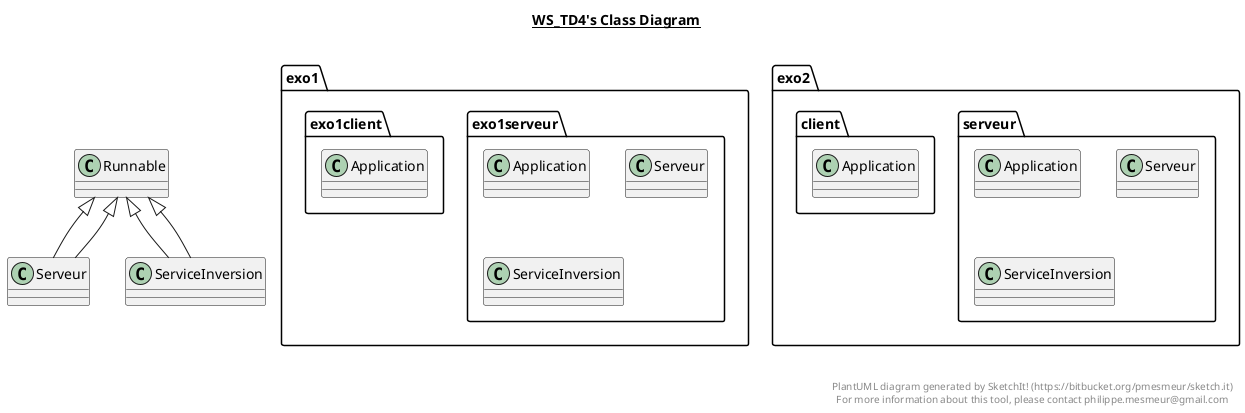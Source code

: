 @startuml

title __WS_TD4's Class Diagram__\n

  package exo1.exo1serveur {
    class Application {
    }
  }
  

  package exo2.serveur {
    class Application {
    }
  }
  

  package exo1.exo1client {
    class Application {
    }
  }
  

  package exo2.client {
    class Application {
    }
  }
  

  package exo2.serveur {
    class Serveur {
    }
  }
  

  package exo1.exo1serveur {
    class Serveur {
    }
  }
  

  package exo2.serveur {
    class ServiceInversion {
    }
  }
  

  package exo1.exo1serveur {
    class ServiceInversion {
    }
  }
  

  Serveur -up-|> Runnable
  Serveur -up-|> Runnable
  ServiceInversion -up-|> Runnable
  ServiceInversion -up-|> Runnable


right footer


PlantUML diagram generated by SketchIt! (https://bitbucket.org/pmesmeur/sketch.it)
For more information about this tool, please contact philippe.mesmeur@gmail.com
endfooter

@enduml
